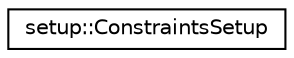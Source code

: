 digraph "Graphical Class Hierarchy"
{
 // LATEX_PDF_SIZE
  edge [fontname="Helvetica",fontsize="10",labelfontname="Helvetica",labelfontsize="10"];
  node [fontname="Helvetica",fontsize="10",shape=record];
  rankdir="LR";
  Node0 [label="setup::ConstraintsSetup",height=0.2,width=0.4,color="black", fillcolor="white", style="filled",URL="$classsetup_1_1ConstraintsSetup.html",tooltip="Setup constraints before reading guffdat file."];
}
